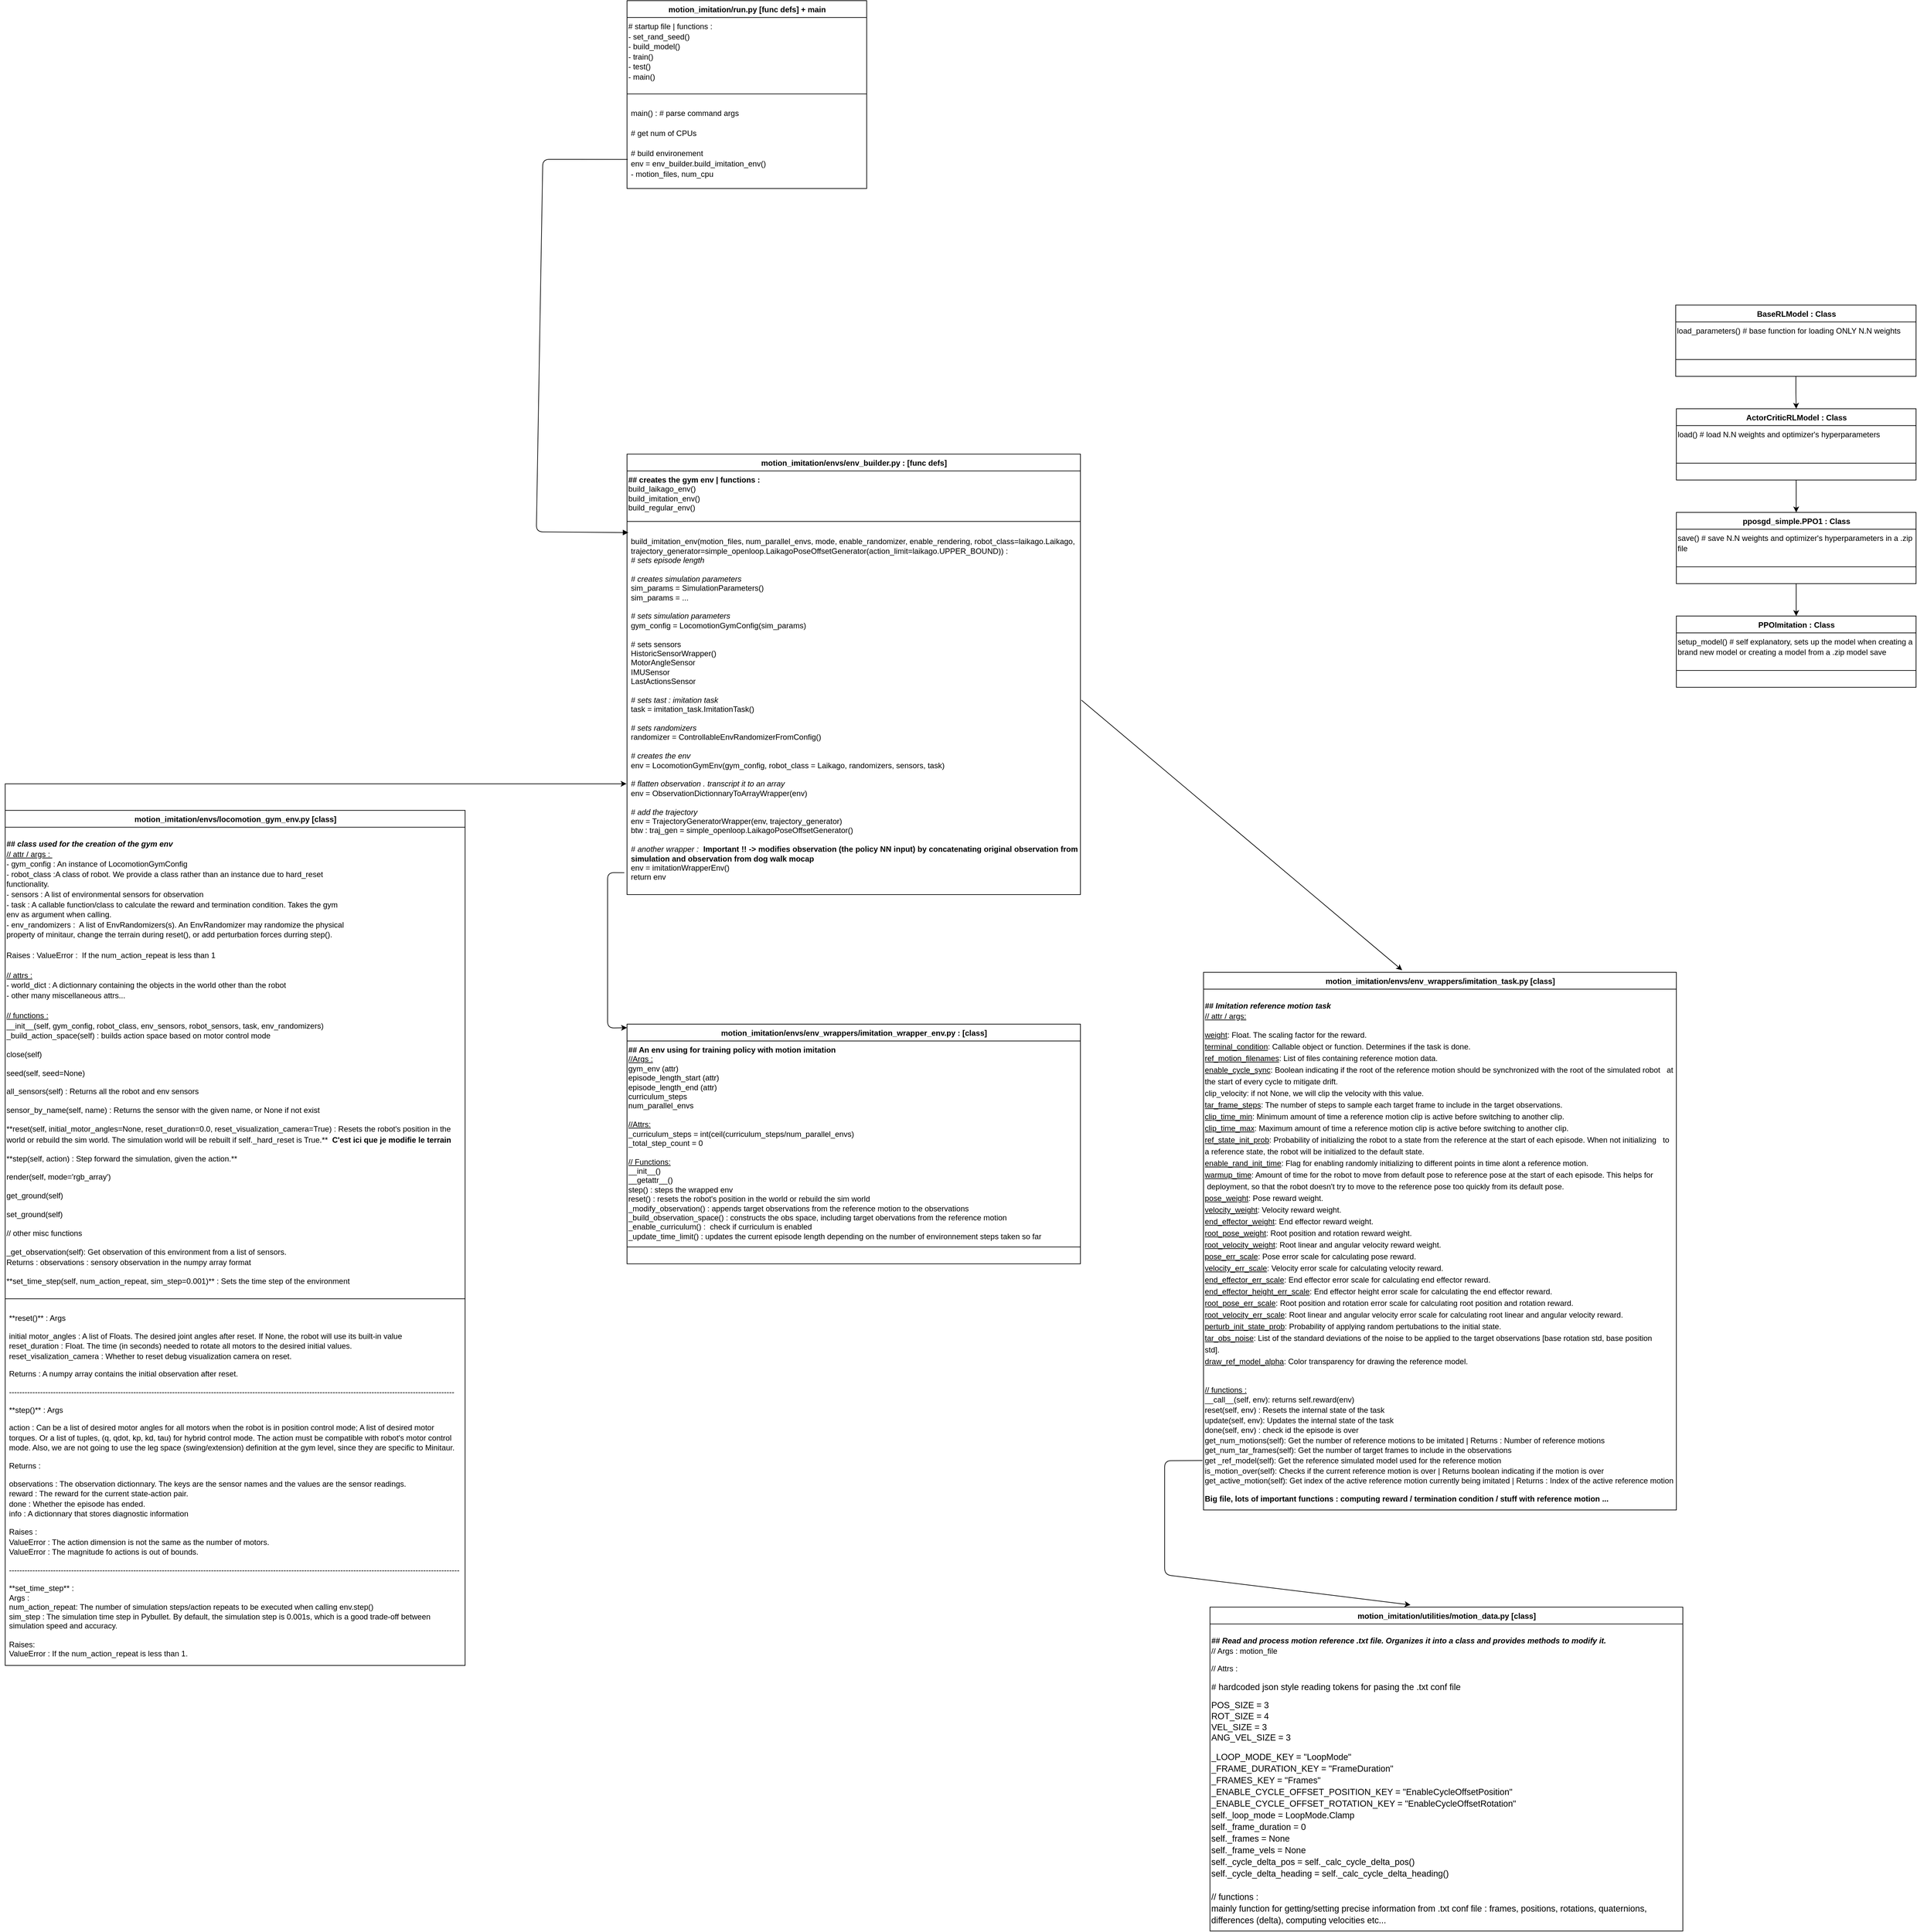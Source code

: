 <mxfile>
    <diagram id="Lm4nKWto8GY6URv-1aVc" name="Page-1">
        <mxGraphModel dx="3300" dy="2543" grid="1" gridSize="10" guides="1" tooltips="1" connect="1" arrows="1" fold="1" page="0" pageScale="1" pageWidth="850" pageHeight="1100" math="0" shadow="0">
            <root>
                <mxCell id="0"/>
                <mxCell id="1" parent="0"/>
                <mxCell id="60" value="motion_imitation/run.py [func defs] + main" style="swimlane;fontStyle=1;align=center;verticalAlign=top;childLayout=stackLayout;horizontal=1;startSize=26;horizontalStack=0;resizeParent=1;resizeParentMax=0;resizeLast=0;collapsible=1;marginBottom=0;html=1;" parent="1" vertex="1">
                    <mxGeometry x="-820" y="-960" width="370" height="290" as="geometry"/>
                </mxCell>
                <mxCell id="69" value="&lt;font face=&quot;helvetica&quot; style=&quot;line-height: 130%&quot;&gt;# startup file | functions :&lt;br&gt;- set_rand_seed()&lt;br&gt;- build_model()&lt;br&gt;- train()&lt;br&gt;- test()&lt;br&gt;- main()&lt;br&gt;&lt;/font&gt;" style="text;whiteSpace=wrap;html=1;" parent="60" vertex="1">
                    <mxGeometry y="26" width="370" height="114" as="geometry"/>
                </mxCell>
                <mxCell id="62" value="" style="line;strokeWidth=1;fillColor=none;align=left;verticalAlign=middle;spacingTop=-1;spacingLeft=3;spacingRight=3;rotatable=0;labelPosition=right;points=[];portConstraint=eastwest;html=1;" parent="60" vertex="1">
                    <mxGeometry y="140" width="370" height="8" as="geometry"/>
                </mxCell>
                <mxCell id="68" value="&lt;p style=&quot;line-height: 130%&quot;&gt;main() : # parse command args&lt;br&gt;&lt;br&gt;# get num of CPUs&lt;br&gt;&lt;br&gt;# build environement&lt;br&gt;env = env_builder.build_imitation_env()&lt;br&gt;- motion_files, num_cpu&lt;/p&gt;" style="text;strokeColor=none;fillColor=none;align=left;verticalAlign=top;spacingLeft=4;spacingRight=4;overflow=hidden;rotatable=0;points=[[0,0.5],[1,0.5]];portConstraint=eastwest;html=1;" parent="60" vertex="1">
                    <mxGeometry y="148" width="370" height="142" as="geometry"/>
                </mxCell>
                <mxCell id="70" value="motion_imitation/envs/env_builder.py : [func defs]" style="swimlane;fontStyle=1;align=center;verticalAlign=top;childLayout=stackLayout;horizontal=1;startSize=26;horizontalStack=0;resizeParent=1;resizeParentMax=0;resizeLast=0;collapsible=1;marginBottom=0;html=1;" parent="1" vertex="1">
                    <mxGeometry x="-820" y="-260" width="700" height="680" as="geometry">
                        <mxRectangle x="-1440" y="-200" width="320" height="26" as="alternateBounds"/>
                    </mxGeometry>
                </mxCell>
                <mxCell id="71" value="&lt;b&gt;## creates the gym env | functions :&lt;/b&gt;&amp;nbsp;&lt;br&gt;build_laikago_env()&lt;br&gt;build_imitation_env()&lt;br&gt;build_regular_env()" style="text;whiteSpace=wrap;html=1;" parent="70" vertex="1">
                    <mxGeometry y="26" width="700" height="74" as="geometry"/>
                </mxCell>
                <mxCell id="72" value="" style="line;strokeWidth=1;fillColor=none;align=left;verticalAlign=middle;spacingTop=-1;spacingLeft=3;spacingRight=3;rotatable=0;labelPosition=right;points=[];portConstraint=eastwest;html=1;" parent="70" vertex="1">
                    <mxGeometry y="100" width="700" height="8" as="geometry"/>
                </mxCell>
                <mxCell id="73" value="&lt;p style=&quot;line-height: 130%&quot;&gt;&lt;/p&gt;&lt;div style=&quot;text-align: justify&quot;&gt;&lt;span style=&quot;font-style: normal&quot;&gt;build_imitation_env(motion_files, num_parallel_envs, mode, enable_randomizer, enable_rendering, robot_class=laikago.Laikago,&amp;nbsp;&lt;/span&gt;&lt;/div&gt;&lt;span style=&quot;font-style: normal&quot;&gt;&lt;div style=&quot;text-align: justify&quot;&gt;&lt;span&gt;trajectory_generator=simple_openloop.LaikagoPoseOffsetGenerator(action_limit=laikago.UPPER_BOUND)) :&lt;/span&gt;&lt;/div&gt;&lt;/span&gt;&lt;div style=&quot;text-align: justify&quot;&gt;&lt;span&gt;# sets episode length&lt;/span&gt;&lt;/div&gt;&lt;div style=&quot;text-align: justify&quot;&gt;&lt;br&gt;&lt;/div&gt;&lt;div style=&quot;text-align: justify&quot;&gt;&lt;span&gt;# creates simulation parameters&lt;/span&gt;&lt;/div&gt;&lt;span style=&quot;font-style: normal&quot;&gt;&lt;div style=&quot;text-align: justify&quot;&gt;&lt;span&gt;sim_params = SimulationParameters()&lt;/span&gt;&lt;/div&gt;&lt;/span&gt;&lt;span style=&quot;font-style: normal&quot;&gt;&lt;div style=&quot;text-align: justify&quot;&gt;&lt;span&gt;sim_params = ...&lt;/span&gt;&lt;/div&gt;&lt;/span&gt;&lt;div style=&quot;text-align: justify&quot;&gt;&lt;br&gt;&lt;/div&gt;&lt;div style=&quot;text-align: justify&quot;&gt;&lt;span&gt;# sets simulation parameters&lt;/span&gt;&lt;/div&gt;&lt;span style=&quot;font-style: normal&quot;&gt;&lt;div style=&quot;text-align: justify&quot;&gt;&lt;span&gt;gym_config = LocomotionGymConfig(sim_params)&lt;/span&gt;&lt;/div&gt;&lt;/span&gt;&lt;div style=&quot;text-align: justify&quot;&gt;&lt;br&gt;&lt;/div&gt;&lt;span style=&quot;font-style: normal&quot;&gt;&lt;div style=&quot;text-align: justify&quot;&gt;&lt;span&gt;# sets sensors&lt;/span&gt;&lt;/div&gt;&lt;/span&gt;&lt;span style=&quot;font-style: normal&quot;&gt;&lt;div style=&quot;text-align: justify&quot;&gt;&lt;span&gt;HistoricSensorWrapper()&lt;/span&gt;&lt;/div&gt;&lt;/span&gt;&lt;span style=&quot;font-style: normal&quot;&gt;&lt;div style=&quot;text-align: justify&quot;&gt;&lt;span&gt;MotorAngleSensor&lt;/span&gt;&lt;/div&gt;&lt;/span&gt;&lt;span style=&quot;font-style: normal&quot;&gt;&lt;div style=&quot;text-align: justify&quot;&gt;&lt;span&gt;IMUSensor&lt;/span&gt;&lt;/div&gt;&lt;/span&gt;&lt;span style=&quot;font-style: normal&quot;&gt;&lt;div style=&quot;text-align: justify&quot;&gt;&lt;span&gt;LastActionsSensor&lt;/span&gt;&lt;/div&gt;&lt;/span&gt;&lt;div style=&quot;text-align: justify&quot;&gt;&lt;br&gt;&lt;/div&gt;&lt;div style=&quot;text-align: justify&quot;&gt;&lt;span&gt;# sets tast : imitation task&lt;/span&gt;&lt;/div&gt;&lt;span style=&quot;font-style: normal&quot;&gt;&lt;div style=&quot;text-align: justify&quot;&gt;&lt;span&gt;task = imitation_task.ImitationTask()&lt;/span&gt;&lt;/div&gt;&lt;/span&gt;&lt;div style=&quot;text-align: justify&quot;&gt;&lt;br&gt;&lt;/div&gt;&lt;div style=&quot;text-align: justify&quot;&gt;&lt;span&gt;# sets randomizers&lt;/span&gt;&lt;/div&gt;&lt;span style=&quot;font-style: normal&quot;&gt;&lt;div style=&quot;text-align: justify&quot;&gt;&lt;span&gt;randomizer = ControllableEnvRandomizerFromConfig()&lt;/span&gt;&lt;/div&gt;&lt;/span&gt;&lt;div style=&quot;text-align: justify&quot;&gt;&lt;br&gt;&lt;/div&gt;&lt;div style=&quot;text-align: justify&quot;&gt;&lt;span&gt;# creates the env&lt;/span&gt;&lt;/div&gt;&lt;span style=&quot;font-style: normal&quot;&gt;&lt;div style=&quot;text-align: justify&quot;&gt;&lt;span&gt;env = LocomotionGymEnv(gym_config, robot_class = Laikago, randomizers, sensors, task)&lt;/span&gt;&lt;/div&gt;&lt;/span&gt;&lt;div style=&quot;text-align: justify&quot;&gt;&lt;br&gt;&lt;/div&gt;&lt;div style=&quot;text-align: justify&quot;&gt;&lt;span&gt;# flatten observation . transcript it to an array&lt;/span&gt;&lt;/div&gt;&lt;span style=&quot;font-style: normal&quot;&gt;&lt;div style=&quot;text-align: justify&quot;&gt;&lt;span&gt;env = ObservationDictionnaryToArrayWrapper(env)&lt;/span&gt;&lt;/div&gt;&lt;/span&gt;&lt;div style=&quot;text-align: justify&quot;&gt;&lt;br&gt;&lt;/div&gt;&lt;div style=&quot;text-align: justify&quot;&gt;&lt;span&gt;# add the trajectory&lt;/span&gt;&lt;/div&gt;&lt;span style=&quot;font-style: normal&quot;&gt;&lt;div style=&quot;text-align: justify&quot;&gt;&lt;span&gt;env = TrajectoryGeneratorWrapper(env, trajectory_generator)&lt;/span&gt;&lt;/div&gt;&lt;/span&gt;&lt;span style=&quot;font-style: normal&quot;&gt;&lt;div style=&quot;text-align: justify&quot;&gt;&lt;span&gt;btw : traj_gen = simple_openloop.LaikagoPoseOffsetGenerator()&lt;/span&gt;&lt;/div&gt;&lt;/span&gt;&lt;div style=&quot;text-align: justify&quot;&gt;&lt;br&gt;&lt;/div&gt;&lt;div style=&quot;text-align: justify&quot;&gt;# another wrapper :&amp;nbsp; &lt;span style=&quot;font-style: normal&quot;&gt;&lt;b&gt;Important !! -&amp;gt; modifies observation (the policy NN input) by concatenating original observation from simulation and observation from dog walk mocap&lt;/b&gt;&lt;/span&gt;&lt;/div&gt;&lt;span style=&quot;font-style: normal&quot;&gt;&lt;div style=&quot;text-align: justify&quot;&gt;&lt;span&gt;env = imitationWrapperEnv()&lt;/span&gt;&lt;/div&gt;&lt;/span&gt;&lt;span style=&quot;font-style: normal&quot;&gt;&lt;div style=&quot;text-align: justify&quot;&gt;&lt;span&gt;return env&lt;/span&gt;&lt;/div&gt;&lt;/span&gt;&lt;p&gt;&lt;/p&gt;" style="text;strokeColor=none;fillColor=none;align=left;verticalAlign=middle;spacingLeft=4;spacingRight=4;overflow=hidden;rotatable=0;points=[[0,0.5],[1,0.5]];portConstraint=eastwest;fontStyle=2;html=1;whiteSpace=wrap;" parent="70" vertex="1">
                    <mxGeometry y="108" width="700" height="572" as="geometry"/>
                </mxCell>
                <mxCell id="74" value="motion_imitation/envs/locomotion_gym_env.py [class]" style="swimlane;fontStyle=1;align=center;verticalAlign=top;childLayout=stackLayout;horizontal=1;startSize=26;horizontalStack=0;resizeParent=1;resizeParentMax=0;resizeLast=0;collapsible=1;marginBottom=0;html=1;" parent="1" vertex="1">
                    <mxGeometry x="-1780" y="290" width="710" height="1320" as="geometry">
                        <mxRectangle x="-510" y="110" width="340" height="26" as="alternateBounds"/>
                    </mxGeometry>
                </mxCell>
                <mxCell id="75" value="&lt;p style=&quot;line-height: 130%&quot;&gt;&lt;span&gt;&lt;b&gt;&lt;i&gt;## class used for the creation of the gym env&lt;/i&gt;&lt;/b&gt;&lt;br&gt;&lt;u&gt;// attr / args :&amp;nbsp;&lt;/u&gt;&lt;br&gt;&lt;/span&gt;&lt;span&gt;- gym_config : An instance of LocomotionGymConfig&lt;/span&gt;&lt;br style=&quot;padding: 0px ; margin: 0px&quot;&gt;&lt;span&gt;- robot_class :A class of robot. We provide a class rather than an instance due to hard_reset&amp;nbsp;&lt;/span&gt;&lt;br style=&quot;padding: 0px ; margin: 0px&quot;&gt;&lt;span&gt;functionality.&lt;/span&gt;&lt;br style=&quot;padding: 0px ; margin: 0px&quot;&gt;&lt;span&gt;- sensors : A list of environmental sensors for observation&lt;/span&gt;&lt;br style=&quot;padding: 0px ; margin: 0px&quot;&gt;&lt;span&gt;- task : A callable function/class to calculate the reward and termination condition. Takes the gym&amp;nbsp;&lt;/span&gt;&lt;br style=&quot;padding: 0px ; margin: 0px&quot;&gt;&lt;span&gt;env as argument when calling.&lt;/span&gt;&lt;br style=&quot;padding: 0px ; margin: 0px&quot;&gt;&lt;span&gt;- env_randomizers :&amp;nbsp; A list of EnvRandomizers(s). An EnvRandomizer may randomize the physical&lt;/span&gt;&lt;br style=&quot;padding: 0px ; margin: 0px&quot;&gt;&lt;span&gt;property of minitaur, change the terrain during reset(), or add perturbation forces durring step().&lt;/span&gt;&lt;br style=&quot;padding: 0px ; margin: 0px&quot;&gt;&lt;br style=&quot;padding: 0px ; margin: 0px&quot;&gt;&lt;span&gt;Raises : ValueError :&amp;nbsp; If the num_action_repeat is less than 1&lt;br&gt;&lt;/span&gt;&lt;span&gt;&lt;br&gt;&lt;u&gt;// attrs :&lt;/u&gt;&lt;br&gt;- world_dict : A dictionnary containing the objects in the world other than the robot&lt;br&gt;- other many miscellaneous attrs...&lt;br&gt;&lt;br&gt;&lt;u&gt;// functions :&lt;/u&gt;&lt;br&gt;__init__(self, gym_config, robot_class, env_sensors, robot_sensors, task, env_randomizers)&lt;br&gt;_build_action_space(self) : builds action space based on motor control mode&lt;/span&gt;&lt;/p&gt;&lt;p style=&quot;line-height: 140%&quot;&gt;&lt;span&gt;close(self)&lt;/span&gt;&lt;/p&gt;&lt;p style=&quot;line-height: 140%&quot;&gt;&lt;span&gt;seed(self, seed=None)&lt;/span&gt;&lt;/p&gt;&lt;p style=&quot;line-height: 140%&quot;&gt;&lt;span&gt;all_sensors(self) : Returns all the robot and env sensors&lt;/span&gt;&lt;span&gt;&lt;br&gt;&lt;/span&gt;&lt;/p&gt;&lt;p style=&quot;line-height: 140%&quot;&gt;&lt;span&gt;sensor_by_name(self, name) : Returns the sensor with the given name, or None if not exist&lt;/span&gt;&lt;span&gt;&lt;br&gt;&lt;/span&gt;&lt;/p&gt;&lt;p style=&quot;line-height: 140%&quot;&gt;**reset(self, initial_motor_angles=None, reset_duration=0.0, reset_visualization_camera=True) : Resets the robot's position in the world or rebuild the sim world.&amp;nbsp;The simulation world will be rebuilt if self._hard_reset is True.**&amp;nbsp;&lt;i&gt;&amp;nbsp;&lt;/i&gt;&lt;b&gt;C'est ici que je modifie le terrain&lt;/b&gt;&lt;/p&gt;&lt;p style=&quot;line-height: 140%&quot;&gt;**step(self, action) : Step forward the simulation, given the action.**&lt;/p&gt;&lt;p style=&quot;line-height: 140%&quot;&gt;render(self, mode='rgb_array')&lt;/p&gt;&lt;p style=&quot;line-height: 140%&quot;&gt;get_ground(self)&lt;/p&gt;&lt;p style=&quot;line-height: 140%&quot;&gt;set_ground(self)&lt;/p&gt;&lt;p style=&quot;line-height: 140%&quot;&gt;// other misc functions&lt;/p&gt;&lt;p style=&quot;line-height: 140%&quot;&gt;_get_observation(self): Get observation of this environment from a list of sensors.&amp;nbsp; &amp;nbsp; &amp;nbsp; &amp;nbsp; &amp;nbsp; &amp;nbsp; &amp;nbsp; &amp;nbsp; &amp;nbsp; &amp;nbsp; &amp;nbsp; &amp;nbsp; &amp;nbsp; &amp;nbsp; &amp;nbsp; &amp;nbsp; &amp;nbsp; &amp;nbsp; &amp;nbsp; &amp;nbsp; &amp;nbsp; &amp;nbsp; &amp;nbsp; &amp;nbsp; &amp;nbsp; &amp;nbsp; &amp;nbsp; &amp;nbsp; &amp;nbsp; &amp;nbsp; &amp;nbsp; &amp;nbsp; &amp;nbsp; &amp;nbsp; &amp;nbsp; &amp;nbsp; &amp;nbsp; &amp;nbsp; &amp;nbsp; &amp;nbsp; Returns : observations : sensory observation in the numpy array format&lt;/p&gt;&lt;p style=&quot;line-height: 140%&quot;&gt;**set_time_step(self, num_action_repeat, sim_step=0.001)** : Sets the time step of the environment&lt;/p&gt;&lt;p style=&quot;line-height: 140%&quot;&gt;&lt;br&gt;&lt;/p&gt;" style="text;whiteSpace=wrap;html=1;" parent="74" vertex="1">
                    <mxGeometry y="26" width="710" height="724" as="geometry"/>
                </mxCell>
                <mxCell id="76" value="" style="line;strokeWidth=1;fillColor=none;align=left;verticalAlign=middle;spacingTop=-1;spacingLeft=3;spacingRight=3;rotatable=0;labelPosition=right;points=[];portConstraint=eastwest;html=1;" parent="74" vertex="1">
                    <mxGeometry y="750" width="710" height="8" as="geometry"/>
                </mxCell>
                <mxCell id="77" value="&lt;p style=&quot;line-height: 130%&quot;&gt;**reset()** : Args&lt;/p&gt;&lt;p style=&quot;line-height: 130%&quot;&gt;initial motor_angles : A list of Floats. The desired joint angles after reset. If None, the robot will use its built-in value&amp;nbsp; &amp;nbsp; &amp;nbsp; &amp;nbsp; &amp;nbsp; &amp;nbsp; &amp;nbsp; &amp;nbsp; &amp;nbsp; &amp;nbsp; &amp;nbsp; &amp;nbsp; reset_duration : Float. The time (in seconds) needed to rotate all motors to the desired initial values.&amp;nbsp; &amp;nbsp; &amp;nbsp; &amp;nbsp; &amp;nbsp; &amp;nbsp; &amp;nbsp; &amp;nbsp; &amp;nbsp; &amp;nbsp; &amp;nbsp; &amp;nbsp; &amp;nbsp; &amp;nbsp; &amp;nbsp; &amp;nbsp; &amp;nbsp; &amp;nbsp; &amp;nbsp; &amp;nbsp; &amp;nbsp; &amp;nbsp; &amp;nbsp; reset_visalization_camera : Whether to reset debug visualization camera on reset.&lt;/p&gt;&lt;p style=&quot;line-height: 130%&quot;&gt;&lt;span&gt;Returns : A numpy array contains the initial observation after reset.&lt;/span&gt;&lt;/p&gt;&lt;p style=&quot;line-height: 130%&quot;&gt;----------------------------------------------------------------------------------------------------------------------------------------------------------------------------&lt;/p&gt;&lt;p style=&quot;line-height: 130%&quot;&gt;**step()** : Args&lt;/p&gt;&lt;p style=&quot;line-height: 130%&quot;&gt;action : Can be a list of desired motor angles for all motors when the robot is in position control mode; A list of desired motor torques. Or a list of tuples, (q, qdot, kp, kd, tau) for hybrid control mode. The action must be compatible with robot's motor control mode. Also, we are not going to use the leg space (swing/extension) definition at the gym level, since they are specific to Minitaur.&lt;/p&gt;&lt;p style=&quot;line-height: 130%&quot;&gt;Returns :&amp;nbsp;&lt;/p&gt;&lt;p style=&quot;line-height: 130%&quot;&gt;observations : The observation dictionnary. The keys are the sensor names and the values are the sensor readings.&amp;nbsp; &amp;nbsp; &amp;nbsp; &amp;nbsp; &amp;nbsp; &amp;nbsp; &amp;nbsp; &amp;nbsp; &amp;nbsp; &amp;nbsp; &amp;nbsp; &amp;nbsp; reward : The reward for the current state-action pair.&amp;nbsp; &amp;nbsp; &amp;nbsp; &amp;nbsp; &amp;nbsp; &amp;nbsp; &amp;nbsp; &amp;nbsp; &amp;nbsp; &amp;nbsp; &amp;nbsp; &amp;nbsp; &amp;nbsp; &amp;nbsp; &amp;nbsp; &amp;nbsp; &amp;nbsp; &amp;nbsp; &amp;nbsp; &amp;nbsp; &amp;nbsp; &amp;nbsp; &amp;nbsp; &amp;nbsp; &amp;nbsp; &amp;nbsp; &amp;nbsp; &amp;nbsp; &amp;nbsp; &amp;nbsp; &amp;nbsp; &amp;nbsp; &amp;nbsp; &amp;nbsp; &amp;nbsp; &amp;nbsp; &amp;nbsp; &amp;nbsp; &amp;nbsp; &amp;nbsp; &amp;nbsp; &amp;nbsp; &amp;nbsp; &amp;nbsp; &amp;nbsp; &amp;nbsp; &amp;nbsp; &amp;nbsp; &amp;nbsp; &amp;nbsp; &amp;nbsp; &amp;nbsp; &amp;nbsp; &amp;nbsp; &amp;nbsp; &amp;nbsp; &amp;nbsp; &amp;nbsp; &amp;nbsp; &amp;nbsp; &amp;nbsp; &amp;nbsp; &amp;nbsp; done : Whether the episode has ended.&amp;nbsp; &amp;nbsp; &amp;nbsp; &amp;nbsp; &amp;nbsp; &amp;nbsp; &amp;nbsp; &amp;nbsp; &amp;nbsp; &amp;nbsp; &amp;nbsp; &amp;nbsp; &amp;nbsp; &amp;nbsp; &amp;nbsp; &amp;nbsp; &amp;nbsp; &amp;nbsp; &amp;nbsp; &amp;nbsp; &amp;nbsp; &amp;nbsp; &amp;nbsp; &amp;nbsp; &amp;nbsp; &amp;nbsp; &amp;nbsp; &amp;nbsp; &amp;nbsp; &amp;nbsp; &amp;nbsp; &amp;nbsp; &amp;nbsp; &amp;nbsp; &amp;nbsp; &amp;nbsp; &amp;nbsp; &amp;nbsp; &amp;nbsp; &amp;nbsp; &amp;nbsp; &amp;nbsp; &amp;nbsp; &amp;nbsp; &amp;nbsp; &amp;nbsp; &amp;nbsp; &amp;nbsp; &amp;nbsp; &amp;nbsp; &amp;nbsp; &amp;nbsp; &amp;nbsp; &amp;nbsp; &amp;nbsp; &amp;nbsp; &amp;nbsp; &amp;nbsp; &amp;nbsp; &amp;nbsp; &amp;nbsp; &amp;nbsp; &amp;nbsp; &amp;nbsp; &amp;nbsp; &amp;nbsp; &amp;nbsp; &amp;nbsp; &amp;nbsp; &amp;nbsp; &amp;nbsp; &amp;nbsp; &amp;nbsp; info : A dictionnary that stores diagnostic information&lt;/p&gt;&lt;p style=&quot;line-height: 130%&quot;&gt;Raises :&amp;nbsp; &amp;nbsp; &amp;nbsp; &amp;nbsp; &amp;nbsp; &amp;nbsp; &amp;nbsp; &amp;nbsp; &amp;nbsp; &amp;nbsp; &amp;nbsp; &amp;nbsp; &amp;nbsp; &amp;nbsp; &amp;nbsp; &amp;nbsp; &amp;nbsp; &amp;nbsp; &amp;nbsp; &amp;nbsp; &amp;nbsp; &amp;nbsp; &amp;nbsp; &amp;nbsp; &amp;nbsp; &amp;nbsp; &amp;nbsp; &amp;nbsp; &amp;nbsp; &amp;nbsp; &amp;nbsp; &amp;nbsp; &amp;nbsp; &amp;nbsp; &amp;nbsp; &amp;nbsp; &amp;nbsp; &amp;nbsp; &amp;nbsp; &amp;nbsp; &amp;nbsp; &amp;nbsp; &amp;nbsp; &amp;nbsp; &amp;nbsp; &amp;nbsp; &amp;nbsp; &amp;nbsp; &amp;nbsp; &amp;nbsp; &amp;nbsp; &amp;nbsp; &amp;nbsp; &amp;nbsp; &amp;nbsp; &amp;nbsp; &amp;nbsp; &amp;nbsp; &amp;nbsp; &amp;nbsp; &amp;nbsp; &amp;nbsp; &amp;nbsp; &amp;nbsp; &amp;nbsp; &amp;nbsp; &amp;nbsp; &amp;nbsp; &amp;nbsp; &amp;nbsp; &amp;nbsp; &amp;nbsp; &amp;nbsp; &amp;nbsp; &amp;nbsp; &amp;nbsp; &amp;nbsp; &amp;nbsp; &amp;nbsp; &amp;nbsp; &amp;nbsp; &amp;nbsp; &amp;nbsp; &amp;nbsp; &amp;nbsp; &amp;nbsp; &amp;nbsp; &amp;nbsp; &amp;nbsp; &amp;nbsp; &amp;nbsp; &amp;nbsp; &amp;nbsp; &amp;nbsp; &amp;nbsp; &amp;nbsp; &amp;nbsp; &amp;nbsp; ValueError : The action dimension is not the same as the number of motors.&amp;nbsp; &amp;nbsp; &amp;nbsp; &amp;nbsp; &amp;nbsp; &amp;nbsp; &amp;nbsp; &amp;nbsp; &amp;nbsp; &amp;nbsp; &amp;nbsp; &amp;nbsp; &amp;nbsp; &amp;nbsp; &amp;nbsp; &amp;nbsp; &amp;nbsp; &amp;nbsp; &amp;nbsp; &amp;nbsp; &amp;nbsp; &amp;nbsp; &amp;nbsp; &amp;nbsp; &amp;nbsp; &amp;nbsp; &amp;nbsp; &amp;nbsp; &amp;nbsp; &amp;nbsp; &amp;nbsp; &amp;nbsp; &amp;nbsp; &amp;nbsp; &amp;nbsp; &amp;nbsp; &amp;nbsp; &amp;nbsp; &amp;nbsp; &amp;nbsp; &amp;nbsp; &amp;nbsp; &amp;nbsp; &amp;nbsp; ValueError : The magnitude fo actions is out of bounds.&lt;/p&gt;------------------------------------------------------------------------------------------------------------------------------------------------------------------------------&lt;br&gt;&lt;br&gt;**set_time_step** :&lt;br&gt;Args :&lt;br&gt;num_action_repeat: The number of simulation steps/action repeats to be executed when calling env.step()&lt;br&gt;sim_step : The simulation time step in Pybullet. By default, the simulation step is 0.001s, which is a good trade-off between simulation speed and accuracy.&lt;br&gt;&lt;br&gt;Raises:&amp;nbsp;&lt;br&gt;ValueError : If the num_action_repeat is less than 1." style="text;strokeColor=none;fillColor=none;align=left;verticalAlign=top;spacingLeft=4;spacingRight=4;overflow=hidden;rotatable=0;points=[[0,0.5],[1,0.5]];portConstraint=eastwest;html=1;whiteSpace=wrap;" parent="74" vertex="1">
                    <mxGeometry y="758" width="710" height="562" as="geometry"/>
                </mxCell>
                <mxCell id="78" value="" style="html=1;verticalAlign=bottom;labelBackgroundColor=none;endArrow=block;endFill=1;exitX=0.003;exitY=0.684;exitDx=0;exitDy=0;exitPerimeter=0;entryX=0.003;entryY=0.023;entryDx=0;entryDy=0;entryPerimeter=0;" parent="1" source="68" target="73" edge="1">
                    <mxGeometry width="160" relative="1" as="geometry">
                        <mxPoint x="-1530" y="-80" as="sourcePoint"/>
                        <mxPoint x="-1390" y="-30" as="targetPoint"/>
                        <Array as="points">
                            <mxPoint x="-950" y="-715"/>
                            <mxPoint x="-960" y="-140"/>
                        </Array>
                    </mxGeometry>
                </mxCell>
                <mxCell id="79" style="edgeStyle=orthogonalEdgeStyle;rounded=0;orthogonalLoop=1;jettySize=auto;html=1;exitX=0;exitY=0;exitDx=0;exitDy=0;entryX=-0.001;entryY=0.701;entryDx=0;entryDy=0;entryPerimeter=0;" parent="1" source="75" target="73" edge="1">
                    <mxGeometry relative="1" as="geometry"/>
                </mxCell>
                <mxCell id="80" value="motion_imitation/envs/env_wrappers/imitation_wrapper_env.py : [class]" style="swimlane;fontStyle=1;align=center;verticalAlign=top;childLayout=stackLayout;horizontal=1;startSize=26;horizontalStack=0;resizeParent=1;resizeParentMax=0;resizeLast=0;collapsible=1;marginBottom=0;html=1;" parent="1" vertex="1">
                    <mxGeometry x="-820" y="620" width="700" height="370" as="geometry">
                        <mxRectangle x="-1440" y="-200" width="320" height="26" as="alternateBounds"/>
                    </mxGeometry>
                </mxCell>
                <mxCell id="81" value="&lt;span&gt;## An env using for training policy with motion imitation&lt;br&gt;&lt;span style=&quot;font-weight: 400&quot;&gt;&lt;u&gt;//Args :&lt;/u&gt;&lt;br&gt;gym_env (attr)&lt;br&gt;episode_length_start (attr)&lt;br&gt;episode_length_end (attr)&lt;br&gt;curriculum_steps&lt;br&gt;num_parallel_envs&lt;br&gt;&lt;br&gt;&lt;u&gt;//Attrs:&lt;/u&gt;&lt;br&gt;_curriculum_steps = int(ceil(curriculum_steps/num_parallel_envs)&lt;br&gt;_total_step_count = 0&lt;br&gt;&lt;br&gt;&lt;u&gt;// Functions:&lt;/u&gt;&lt;br&gt;__init__()&lt;br&gt;__getattr__()&lt;br&gt;&lt;/span&gt;&lt;span style=&quot;font-weight: 400&quot;&gt;step() : steps the wrapped env&lt;br&gt;&lt;/span&gt;&lt;span style=&quot;font-weight: normal&quot;&gt;reset() : resets the robot's position in the world or rebuild the sim world&lt;br&gt;&lt;/span&gt;&lt;span style=&quot;font-weight: normal&quot;&gt;_modify_observation() : appends target observations from the reference motion to the observations&lt;br&gt;_build_observation_space() : constructs the obs space, including target obervations from the reference motion&lt;br&gt;&lt;/span&gt;&lt;span style=&quot;font-weight: 400&quot;&gt;_enable_curriculum() :&amp;nbsp; check if curriculum is enabled&lt;br&gt;_update_time_limit() : updates the current episode length depending on the number of environnement steps taken so far&lt;/span&gt;&lt;br&gt;&lt;/span&gt;" style="text;whiteSpace=wrap;html=1;fontStyle=1" parent="80" vertex="1">
                    <mxGeometry y="26" width="700" height="314" as="geometry"/>
                </mxCell>
                <mxCell id="82" value="" style="line;strokeWidth=1;fillColor=none;align=left;verticalAlign=middle;spacingTop=-1;spacingLeft=3;spacingRight=3;rotatable=0;labelPosition=right;points=[];portConstraint=eastwest;html=1;" parent="80" vertex="1">
                    <mxGeometry y="340" width="700" height="8" as="geometry"/>
                </mxCell>
                <mxCell id="83" value="&lt;p style=&quot;line-height: 130%&quot;&gt;&lt;/p&gt;&lt;div style=&quot;text-align: justify&quot;&gt;&lt;br&gt;&lt;/div&gt;&lt;p&gt;&lt;/p&gt;" style="text;strokeColor=none;fillColor=none;align=left;verticalAlign=middle;spacingLeft=4;spacingRight=4;overflow=hidden;rotatable=0;points=[[0,0.5],[1,0.5]];portConstraint=eastwest;fontStyle=2;html=1;" parent="80" vertex="1">
                    <mxGeometry y="348" width="700" height="22" as="geometry"/>
                </mxCell>
                <mxCell id="84" value="" style="endArrow=classic;html=1;entryX=0;entryY=0.015;entryDx=0;entryDy=0;entryPerimeter=0;exitX=-0.006;exitY=0.941;exitDx=0;exitDy=0;exitPerimeter=0;" parent="1" source="73" target="80" edge="1">
                    <mxGeometry width="50" height="50" relative="1" as="geometry">
                        <mxPoint x="-830" y="370" as="sourcePoint"/>
                        <mxPoint x="-630" y="650" as="targetPoint"/>
                        <Array as="points">
                            <mxPoint x="-850" y="386"/>
                            <mxPoint x="-850" y="626"/>
                        </Array>
                    </mxGeometry>
                </mxCell>
                <mxCell id="90" value="motion_imitation/envs/env_wrappers/imitation_task.py [class]" style="swimlane;fontStyle=1;align=center;verticalAlign=top;childLayout=stackLayout;horizontal=1;startSize=26;horizontalStack=0;resizeParent=1;resizeParentMax=0;resizeLast=0;collapsible=1;marginBottom=0;html=1;" parent="1" vertex="1">
                    <mxGeometry x="70" y="540" width="730" height="830" as="geometry">
                        <mxRectangle x="-510" y="110" width="340" height="26" as="alternateBounds"/>
                    </mxGeometry>
                </mxCell>
                <mxCell id="91" value="&lt;p style=&quot;line-height: 130%&quot;&gt;&lt;font style=&quot;font-size: 12px&quot;&gt;&lt;b&gt;&lt;i&gt;## Imitation reference motion task&lt;/i&gt;&lt;/b&gt;&lt;br&gt;&lt;u&gt;// attr / args:&lt;/u&gt;&lt;br&gt;&lt;/font&gt;&lt;/p&gt;&lt;div style=&quot;line-height: 18px&quot;&gt;&lt;div&gt;&lt;u&gt;weight&lt;/u&gt;: Float. The scaling factor for the reward.&lt;/div&gt;&lt;div&gt;&lt;u&gt;      terminal_condition&lt;/u&gt;: Callable object or function. Determines if the task is&amp;nbsp;&lt;span&gt;done.&lt;/span&gt;&lt;/div&gt;&lt;div&gt;&lt;u&gt;      ref_motion_filenames&lt;/u&gt;: List of files containing reference motion data.&lt;/div&gt;&lt;div&gt;&lt;u&gt;      enable_cycle_sync&lt;/u&gt;: Boolean indicating if the root of the reference motion&amp;nbsp;&lt;span&gt;should be synchronized with the root of the simulated robot&amp;nbsp; &amp;nbsp;at the start&amp;nbsp;&lt;/span&gt;&lt;span&gt;of every cycle to mitigate drift.&lt;/span&gt;&lt;/div&gt;&lt;div&gt;      clip_velocity: if not None, we will clip the velocity with this value.&lt;/div&gt;&lt;div&gt;&lt;u&gt;      tar_frame_steps&lt;/u&gt;: The number of steps to sample each target frame to&amp;nbsp;&lt;span&gt;include in the target observations.&lt;/span&gt;&lt;/div&gt;&lt;div&gt;&lt;u&gt;      clip_time_min&lt;/u&gt;: Minimum amount of time a reference motion clip is active&amp;nbsp;&lt;span&gt;before switching to another clip.&lt;/span&gt;&lt;/div&gt;&lt;div&gt;&lt;u&gt;      clip_time_max&lt;/u&gt;: Maximum amount of time a reference motion clip is active&amp;nbsp;&lt;span&gt;before switching to another clip.&lt;/span&gt;&lt;/div&gt;&lt;div&gt;&lt;u&gt;      ref_state_init_prob&lt;/u&gt;: Probability of initializing the robot to a state from&amp;nbsp;&lt;span&gt;the reference at the start of each episode. When not initializing&amp;nbsp; &amp;nbsp;to a&amp;nbsp;&lt;/span&gt;&lt;span&gt;reference state, the robot will be initialized to the default state.&lt;/span&gt;&lt;/div&gt;&lt;div&gt;&lt;u&gt;      enable_rand_init_time&lt;/u&gt;: Flag for enabling randomly initializing to&amp;nbsp;&lt;span&gt;different points in time alont a reference motion.&lt;/span&gt;&lt;/div&gt;&lt;div&gt;&lt;u&gt;      warmup_time&lt;/u&gt;: Amount of time for the robot to move from default pose to&amp;nbsp;&lt;span&gt;reference pose at the start of each episode. This helps for&amp;nbsp; &amp;nbsp;deployment,&amp;nbsp;&lt;/span&gt;&lt;span&gt;so that the robot doesn't try to move to the reference pose too quickly&amp;nbsp;&lt;/span&gt;&lt;span&gt;from its default pose.&lt;/span&gt;&lt;/div&gt;&lt;div&gt;&lt;u&gt;      pose_weight&lt;/u&gt;: Pose reward weight.&lt;/div&gt;&lt;div&gt;&lt;u&gt;      velocity_weight&lt;/u&gt;: Velocity reward weight.&lt;/div&gt;&lt;div&gt;&lt;u&gt;      end_effector_weight&lt;/u&gt;: End effector reward weight.&lt;/div&gt;&lt;div&gt;&lt;u&gt;      root_pose_weight&lt;/u&gt;: Root position and rotation reward weight.&lt;/div&gt;&lt;div&gt;&lt;u&gt;      root_velocity_weight&lt;/u&gt;: Root linear and angular velocity reward weight.&lt;/div&gt;&lt;div&gt;&lt;u&gt;      pose_err_scale&lt;/u&gt;: Pose error scale for calculating pose reward.&lt;/div&gt;&lt;div&gt;&lt;u&gt;      velocity_err_scale&lt;/u&gt;: Velocity error scale for calculating velocity reward.&lt;/div&gt;&lt;div&gt;&lt;u&gt;      end_effector_err_scale&lt;/u&gt;: End effector error scale for calculating end&amp;nbsp;&lt;span&gt;effector reward.&lt;/span&gt;&lt;/div&gt;&lt;div&gt;&lt;u&gt;      end_effector_height_err_scale&lt;/u&gt;: End effector height error scale for&amp;nbsp;&lt;span&gt;calculating the end effector reward.&lt;/span&gt;&lt;/div&gt;&lt;div&gt;&lt;u&gt;      root_pose_err_scale&lt;/u&gt;: Root position and rotation error scale for&amp;nbsp;&lt;span&gt;calculating root position and rotation reward.&lt;/span&gt;&lt;/div&gt;&lt;div&gt;&lt;u&gt;      root_velocity_err_scale&lt;/u&gt;: Root linear and angular velocity error scale for&amp;nbsp;&lt;span&gt;calculating root linear and angular velocity reward.&lt;/span&gt;&lt;/div&gt;&lt;div&gt;&lt;u&gt;      perturb_init_state_prob&lt;/u&gt;: Probability of applying random pertubations to&amp;nbsp;&lt;span&gt;the initial state.&lt;/span&gt;&lt;/div&gt;&lt;div&gt;&lt;u&gt;      tar_obs_noise&lt;/u&gt;: List of the standard deviations of the noise to be applied&amp;nbsp;&lt;span&gt;to the target observations [base rotation std, base position&amp;nbsp; &amp;nbsp; &amp;nbsp; std].&lt;/span&gt;&lt;/div&gt;&lt;div&gt;&lt;u&gt;      draw_ref_model_alpha&lt;/u&gt;: Color transparency for drawing the reference model.&lt;/div&gt;&lt;/div&gt;&lt;p style=&quot;line-height: 130%&quot;&gt;&lt;span&gt;&lt;font style=&quot;font-size: 12px&quot;&gt;&lt;br&gt;&lt;u&gt;// functions :&lt;/u&gt;&lt;br&gt;__call__(self, env): returns self.reward(env)&lt;br&gt;reset(self, env) : Resets the internal state of the task&lt;br&gt;update(self, env): Updates the internal state of the task&lt;br&gt;done(self, env) : check id the episode is over&lt;br&gt;get_num_motions(self): Get the number of reference motions to be imitated | Returns : Number of reference motions&lt;br&gt;get_num_tar_frames(self): Get the number of target frames to include in the observations&lt;br&gt;get _ref_model(self): Get the reference simulated model used for the reference motion&lt;br&gt;is_motion_over(self): Checks if the current reference motion is over | Returns boolean indicating if the motion is over&lt;br&gt;get_active_motion(self): Get index of the active reference motion currently being imitated | Returns : Index of the active reference motion&lt;/font&gt;&lt;/span&gt;&lt;/p&gt;&lt;p style=&quot;line-height: 130%&quot;&gt;&lt;span&gt;&lt;font style=&quot;font-size: 12px&quot;&gt;&lt;b&gt;Big file, lots of important functions : computing reward / termination condition / stuff with reference motion ...&lt;/b&gt;&lt;/font&gt;&lt;/span&gt;&lt;/p&gt;" style="text;whiteSpace=wrap;html=1;" parent="90" vertex="1">
                    <mxGeometry y="26" width="730" height="804" as="geometry"/>
                </mxCell>
                <mxCell id="93" value="" style="endArrow=classic;html=1;exitX=1.002;exitY=0.475;exitDx=0;exitDy=0;exitPerimeter=0;entryX=0.42;entryY=-0.004;entryDx=0;entryDy=0;entryPerimeter=0;" parent="1" source="73" target="90" edge="1">
                    <mxGeometry width="50" height="50" relative="1" as="geometry">
                        <mxPoint x="40" y="100" as="sourcePoint"/>
                        <mxPoint x="90" y="50" as="targetPoint"/>
                    </mxGeometry>
                </mxCell>
                <mxCell id="95" value="motion_imitation/utilities/motion_data.py [class]" style="swimlane;fontStyle=1;align=center;verticalAlign=top;childLayout=stackLayout;horizontal=1;startSize=26;horizontalStack=0;resizeParent=1;resizeParentMax=0;resizeLast=0;collapsible=1;marginBottom=0;html=1;" parent="1" vertex="1">
                    <mxGeometry x="80" y="1520" width="730" height="500" as="geometry">
                        <mxRectangle x="-510" y="110" width="340" height="26" as="alternateBounds"/>
                    </mxGeometry>
                </mxCell>
                <mxCell id="96" value="&lt;p style=&quot;line-height: 130%&quot;&gt;&lt;b&gt;&lt;i&gt;## Read and process motion reference .txt file. Organizes it into a class and provides methods to modify it.&lt;br&gt;&lt;/i&gt;&lt;/b&gt;// Args : motion_file&lt;/p&gt;&lt;p style=&quot;line-height: 130%&quot;&gt;// Attrs :&lt;/p&gt;&lt;p style=&quot;line-height: 130%&quot;&gt;&lt;span style=&quot;font-size: 13.5px&quot;&gt;# hardcoded json style reading tokens for pasing the .txt conf file&lt;/span&gt;&lt;/p&gt;&lt;p style=&quot;line-height: 130%&quot;&gt;&lt;span style=&quot;font-size: 13.5px&quot;&gt;POS_SIZE = 3&lt;br&gt;&lt;/span&gt;&lt;span style=&quot;font-size: 13.5px&quot;&gt;ROT_SIZE = 4&lt;br&gt;&lt;/span&gt;&lt;span style=&quot;font-size: 13.5px&quot;&gt;VEL_SIZE = 3&lt;br&gt;&lt;/span&gt;&lt;span style=&quot;font-size: 13.5px&quot;&gt;ANG_VEL_SIZE = 3&lt;/span&gt;&lt;/p&gt;&lt;div style=&quot;font-size: 13.5px ; line-height: 18px&quot;&gt;&lt;div&gt;_LOOP_MODE_KEY = &quot;LoopMode&quot;&lt;/div&gt;&lt;div&gt;  _FRAME_DURATION_KEY = &quot;FrameDuration&quot;&lt;/div&gt;&lt;div&gt;  _FRAMES_KEY = &quot;Frames&quot;&lt;/div&gt;&lt;div&gt;  _ENABLE_CYCLE_OFFSET_POSITION_KEY = &quot;EnableCycleOffsetPosition&quot;&lt;/div&gt;&lt;div&gt;  _ENABLE_CYCLE_OFFSET_ROTATION_KEY = &quot;EnableCycleOffsetRotation&quot;&lt;/div&gt;&lt;div&gt;&lt;div style=&quot;line-height: 18px&quot;&gt;&lt;div&gt;self._loop_mode = LoopMode.Clamp&lt;/div&gt;&lt;div&gt;    self._frame_duration = 0&lt;/div&gt;&lt;div&gt;    self._frames = None&lt;/div&gt;&lt;div&gt;    self._frame_vels = None&lt;/div&gt;&lt;div&gt;&lt;div style=&quot;line-height: 18px&quot;&gt;&lt;div&gt;    self._cycle_delta_pos = self._calc_cycle_delta_pos()&lt;/div&gt;&lt;div&gt;    self._cycle_delta_heading = self._calc_cycle_delta_heading()&lt;/div&gt;&lt;div&gt;&lt;br&gt;&lt;/div&gt;&lt;div&gt;// functions :&amp;nbsp;&lt;/div&gt;&lt;div&gt;mainly function for getting/setting precise information from .txt conf file : frames, positions, rotations, quaternions, differences (delta), computing velocities etc...&lt;/div&gt;&lt;/div&gt;&lt;/div&gt;&lt;/div&gt;&lt;/div&gt;&lt;/div&gt;" style="text;whiteSpace=wrap;html=1;" parent="95" vertex="1">
                    <mxGeometry y="26" width="730" height="474" as="geometry"/>
                </mxCell>
                <mxCell id="97" value="" style="endArrow=classic;html=1;exitX=-0.002;exitY=0.905;exitDx=0;exitDy=0;exitPerimeter=0;entryX=0.424;entryY=-0.007;entryDx=0;entryDy=0;entryPerimeter=0;" parent="1" source="91" target="95" edge="1">
                    <mxGeometry width="50" height="50" relative="1" as="geometry">
                        <mxPoint x="-20" y="1220" as="sourcePoint"/>
                        <mxPoint x="30" y="1170" as="targetPoint"/>
                        <Array as="points">
                            <mxPoint x="10" y="1294"/>
                            <mxPoint x="10" y="1470"/>
                        </Array>
                    </mxGeometry>
                </mxCell>
                <mxCell id="116" style="edgeStyle=orthogonalEdgeStyle;rounded=0;orthogonalLoop=1;jettySize=auto;html=1;entryX=0.5;entryY=0;entryDx=0;entryDy=0;" parent="1" source="98" target="102" edge="1">
                    <mxGeometry relative="1" as="geometry"/>
                </mxCell>
                <mxCell id="98" value="BaseRLModel : Class" style="swimlane;fontStyle=1;align=center;verticalAlign=top;childLayout=stackLayout;horizontal=1;startSize=26;horizontalStack=0;resizeParent=1;resizeParentMax=0;resizeLast=0;collapsible=1;marginBottom=0;html=1;" parent="1" vertex="1">
                    <mxGeometry x="799" y="-490" width="371" height="110" as="geometry"/>
                </mxCell>
                <mxCell id="99" value="&lt;font face=&quot;helvetica&quot; style=&quot;line-height: 130%&quot;&gt;load_parameters() # base function for loading ONLY N.N weights&lt;br&gt;&lt;/font&gt;" style="text;whiteSpace=wrap;html=1;" parent="98" vertex="1">
                    <mxGeometry y="26" width="371" height="54" as="geometry"/>
                </mxCell>
                <mxCell id="100" value="" style="line;strokeWidth=1;fillColor=none;align=left;verticalAlign=middle;spacingTop=-1;spacingLeft=3;spacingRight=3;rotatable=0;labelPosition=right;points=[];portConstraint=eastwest;html=1;" parent="98" vertex="1">
                    <mxGeometry y="80" width="371" height="8" as="geometry"/>
                </mxCell>
                <mxCell id="101" value="&lt;p style=&quot;line-height: 130%&quot;&gt;&lt;br&gt;&lt;/p&gt;" style="text;strokeColor=none;fillColor=none;align=left;verticalAlign=top;spacingLeft=4;spacingRight=4;overflow=hidden;rotatable=0;points=[[0,0.5],[1,0.5]];portConstraint=eastwest;html=1;" parent="98" vertex="1">
                    <mxGeometry y="88" width="371" height="22" as="geometry"/>
                </mxCell>
                <mxCell id="117" style="edgeStyle=orthogonalEdgeStyle;rounded=0;orthogonalLoop=1;jettySize=auto;html=1;" parent="1" source="102" target="106" edge="1">
                    <mxGeometry relative="1" as="geometry"/>
                </mxCell>
                <mxCell id="102" value="ActorCriticRLModel : Class" style="swimlane;fontStyle=1;align=center;verticalAlign=top;childLayout=stackLayout;horizontal=1;startSize=26;horizontalStack=0;resizeParent=1;resizeParentMax=0;resizeLast=0;collapsible=1;marginBottom=0;html=1;" parent="1" vertex="1">
                    <mxGeometry x="800" y="-330" width="370" height="110" as="geometry"/>
                </mxCell>
                <mxCell id="103" value="&lt;font face=&quot;helvetica&quot; style=&quot;line-height: 130%&quot;&gt;load() # load N.N weights and optimizer's hyperparameters&lt;br&gt;&lt;/font&gt;" style="text;whiteSpace=wrap;html=1;" parent="102" vertex="1">
                    <mxGeometry y="26" width="370" height="54" as="geometry"/>
                </mxCell>
                <mxCell id="104" value="" style="line;strokeWidth=1;fillColor=none;align=left;verticalAlign=middle;spacingTop=-1;spacingLeft=3;spacingRight=3;rotatable=0;labelPosition=right;points=[];portConstraint=eastwest;html=1;" parent="102" vertex="1">
                    <mxGeometry y="80" width="370" height="8" as="geometry"/>
                </mxCell>
                <mxCell id="105" value="&lt;p style=&quot;line-height: 130%&quot;&gt;&lt;br&gt;&lt;/p&gt;" style="text;strokeColor=none;fillColor=none;align=left;verticalAlign=top;spacingLeft=4;spacingRight=4;overflow=hidden;rotatable=0;points=[[0,0.5],[1,0.5]];portConstraint=eastwest;html=1;" parent="102" vertex="1">
                    <mxGeometry y="88" width="370" height="22" as="geometry"/>
                </mxCell>
                <mxCell id="118" style="edgeStyle=orthogonalEdgeStyle;rounded=0;orthogonalLoop=1;jettySize=auto;html=1;entryX=0.5;entryY=0;entryDx=0;entryDy=0;" parent="1" source="106" target="110" edge="1">
                    <mxGeometry relative="1" as="geometry"/>
                </mxCell>
                <mxCell id="106" value="pposgd_simple.PPO1 : Class" style="swimlane;fontStyle=1;align=center;verticalAlign=top;childLayout=stackLayout;horizontal=1;startSize=26;horizontalStack=0;resizeParent=1;resizeParentMax=0;resizeLast=0;collapsible=1;marginBottom=0;html=1;" parent="1" vertex="1">
                    <mxGeometry x="800" y="-170" width="370" height="110" as="geometry"/>
                </mxCell>
                <mxCell id="107" value="&lt;font face=&quot;helvetica&quot; style=&quot;line-height: 130%&quot;&gt;save() # save N.N weights and optimizer's hyperparameters in a .zip file&lt;br&gt;&lt;/font&gt;" style="text;whiteSpace=wrap;html=1;" parent="106" vertex="1">
                    <mxGeometry y="26" width="370" height="54" as="geometry"/>
                </mxCell>
                <mxCell id="108" value="" style="line;strokeWidth=1;fillColor=none;align=left;verticalAlign=middle;spacingTop=-1;spacingLeft=3;spacingRight=3;rotatable=0;labelPosition=right;points=[];portConstraint=eastwest;html=1;" parent="106" vertex="1">
                    <mxGeometry y="80" width="370" height="8" as="geometry"/>
                </mxCell>
                <mxCell id="109" value="&lt;p style=&quot;line-height: 130%&quot;&gt;&lt;br&gt;&lt;/p&gt;" style="text;strokeColor=none;fillColor=none;align=left;verticalAlign=top;spacingLeft=4;spacingRight=4;overflow=hidden;rotatable=0;points=[[0,0.5],[1,0.5]];portConstraint=eastwest;html=1;" parent="106" vertex="1">
                    <mxGeometry y="88" width="370" height="22" as="geometry"/>
                </mxCell>
                <mxCell id="110" value="PPOImitation : Class" style="swimlane;fontStyle=1;align=center;verticalAlign=top;childLayout=stackLayout;horizontal=1;startSize=26;horizontalStack=0;resizeParent=1;resizeParentMax=0;resizeLast=0;collapsible=1;marginBottom=0;html=1;" parent="1" vertex="1">
                    <mxGeometry x="800" y="-10" width="370" height="110" as="geometry"/>
                </mxCell>
                <mxCell id="111" value="&lt;font face=&quot;helvetica&quot; style=&quot;line-height: 130%&quot;&gt;setup_model() # self explanatory, sets up the model when creating a&amp;nbsp; brand new model or creating a model from a .zip model save&lt;br&gt;&lt;/font&gt;" style="text;whiteSpace=wrap;html=1;" parent="110" vertex="1">
                    <mxGeometry y="26" width="370" height="54" as="geometry"/>
                </mxCell>
                <mxCell id="112" value="" style="line;strokeWidth=1;fillColor=none;align=left;verticalAlign=middle;spacingTop=-1;spacingLeft=3;spacingRight=3;rotatable=0;labelPosition=right;points=[];portConstraint=eastwest;html=1;" parent="110" vertex="1">
                    <mxGeometry y="80" width="370" height="8" as="geometry"/>
                </mxCell>
                <mxCell id="113" value="&lt;p style=&quot;line-height: 130%&quot;&gt;&lt;br&gt;&lt;/p&gt;" style="text;strokeColor=none;fillColor=none;align=left;verticalAlign=top;spacingLeft=4;spacingRight=4;overflow=hidden;rotatable=0;points=[[0,0.5],[1,0.5]];portConstraint=eastwest;html=1;" parent="110" vertex="1">
                    <mxGeometry y="88" width="370" height="22" as="geometry"/>
                </mxCell>
            </root>
        </mxGraphModel>
    </diagram>
</mxfile>
